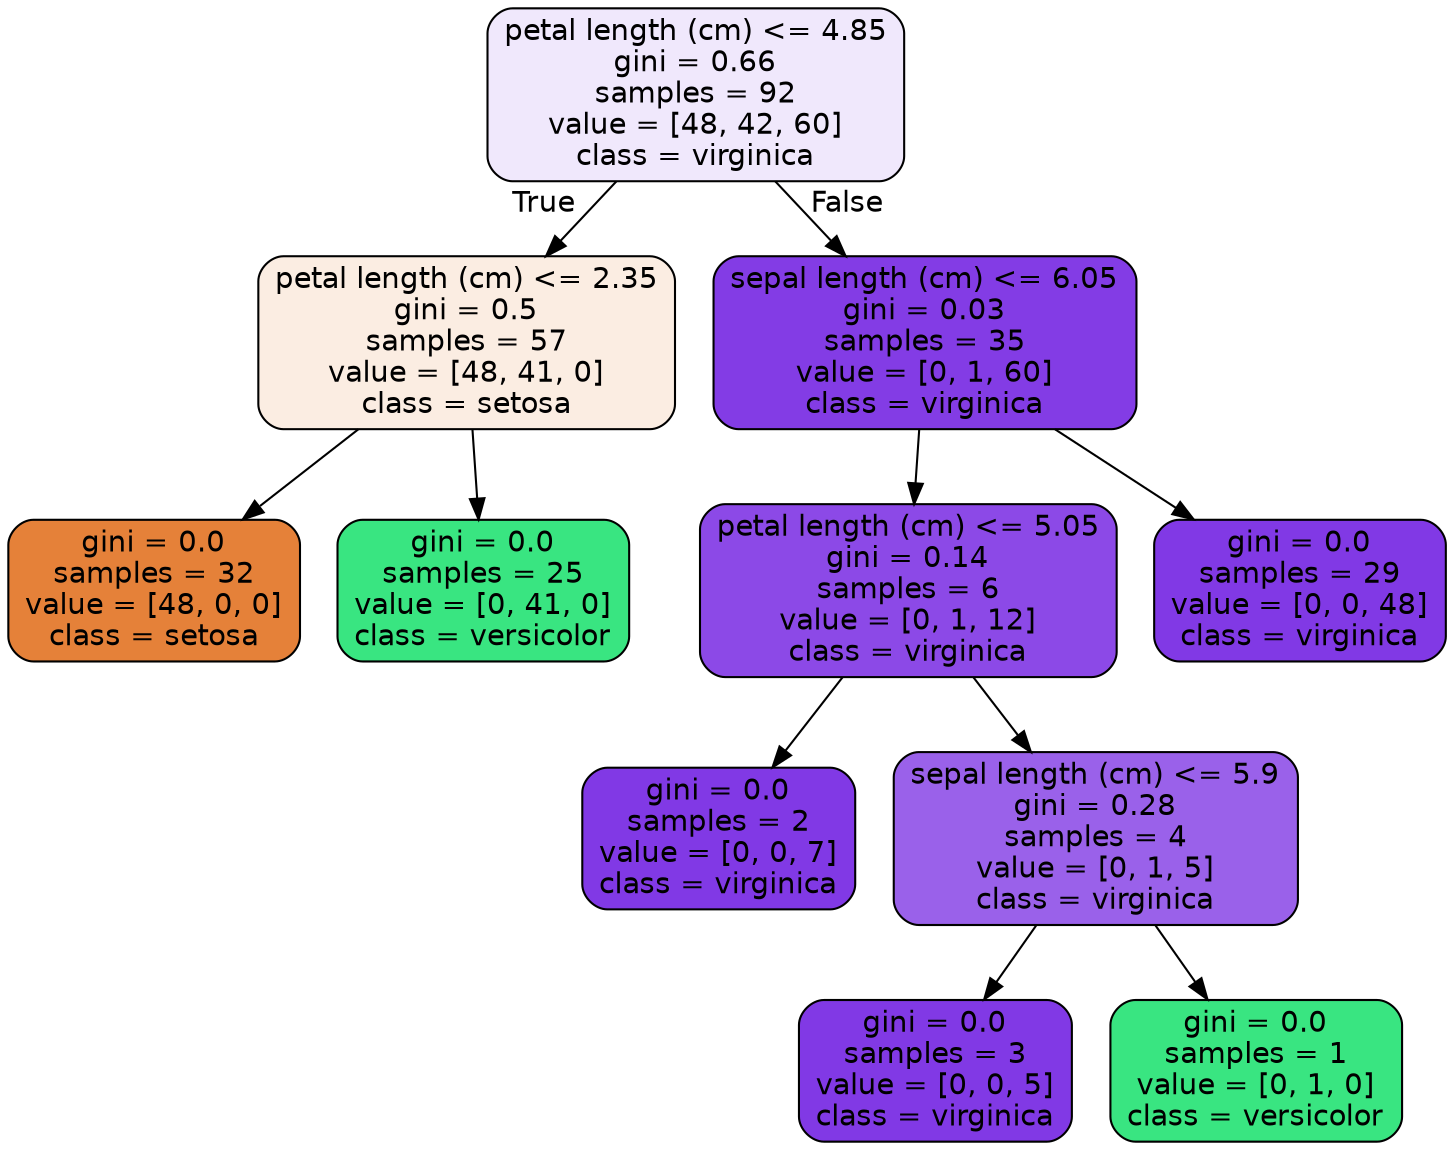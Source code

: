 digraph Tree {
node [shape=box, style="filled, rounded", color="black", fontname=helvetica] ;
edge [fontname=helvetica] ;
0 [label="petal length (cm) <= 4.85\ngini = 0.66\nsamples = 92\nvalue = [48, 42, 60]\nclass = virginica", fillcolor="#f0e8fc"] ;
1 [label="petal length (cm) <= 2.35\ngini = 0.5\nsamples = 57\nvalue = [48, 41, 0]\nclass = setosa", fillcolor="#fbede2"] ;
0 -> 1 [labeldistance=2.5, labelangle=45, headlabel="True"] ;
2 [label="gini = 0.0\nsamples = 32\nvalue = [48, 0, 0]\nclass = setosa", fillcolor="#e58139"] ;
1 -> 2 ;
3 [label="gini = 0.0\nsamples = 25\nvalue = [0, 41, 0]\nclass = versicolor", fillcolor="#39e581"] ;
1 -> 3 ;
4 [label="sepal length (cm) <= 6.05\ngini = 0.03\nsamples = 35\nvalue = [0, 1, 60]\nclass = virginica", fillcolor="#833ce5"] ;
0 -> 4 [labeldistance=2.5, labelangle=-45, headlabel="False"] ;
5 [label="petal length (cm) <= 5.05\ngini = 0.14\nsamples = 6\nvalue = [0, 1, 12]\nclass = virginica", fillcolor="#8c49e7"] ;
4 -> 5 ;
6 [label="gini = 0.0\nsamples = 2\nvalue = [0, 0, 7]\nclass = virginica", fillcolor="#8139e5"] ;
5 -> 6 ;
7 [label="sepal length (cm) <= 5.9\ngini = 0.28\nsamples = 4\nvalue = [0, 1, 5]\nclass = virginica", fillcolor="#9a61ea"] ;
5 -> 7 ;
8 [label="gini = 0.0\nsamples = 3\nvalue = [0, 0, 5]\nclass = virginica", fillcolor="#8139e5"] ;
7 -> 8 ;
9 [label="gini = 0.0\nsamples = 1\nvalue = [0, 1, 0]\nclass = versicolor", fillcolor="#39e581"] ;
7 -> 9 ;
10 [label="gini = 0.0\nsamples = 29\nvalue = [0, 0, 48]\nclass = virginica", fillcolor="#8139e5"] ;
4 -> 10 ;
}
